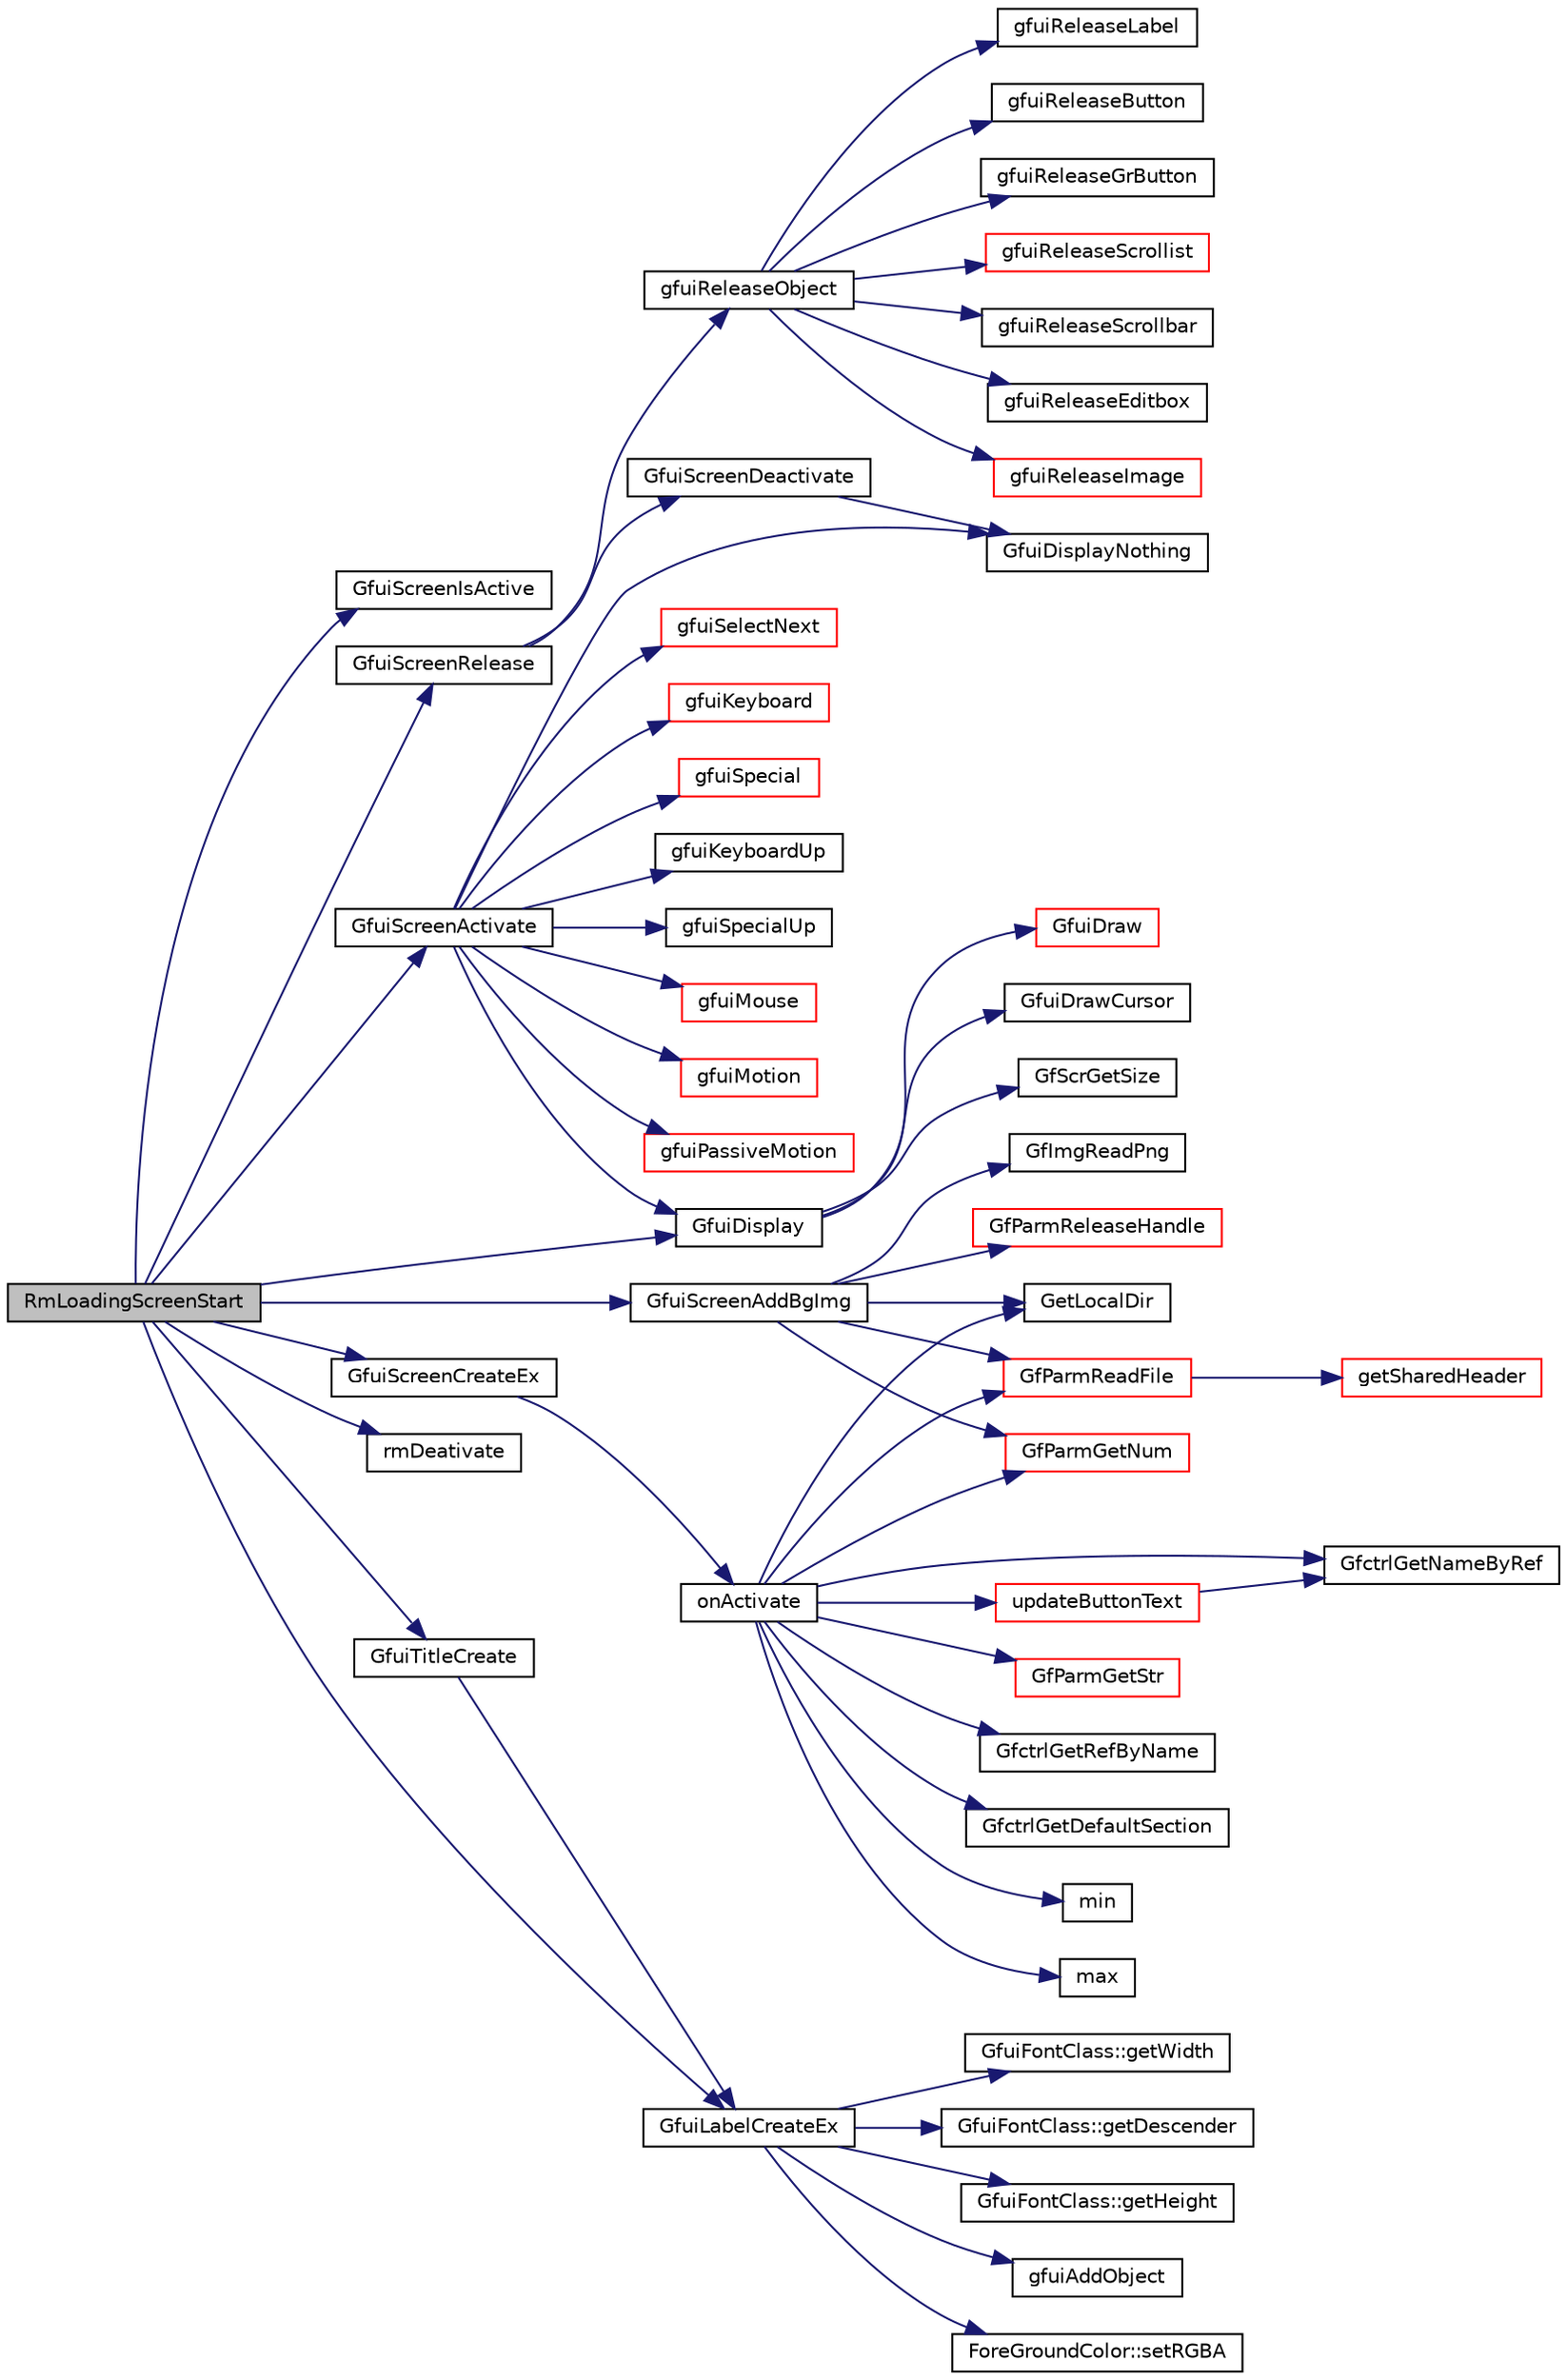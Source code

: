 digraph "RmLoadingScreenStart"
{
  edge [fontname="Helvetica",fontsize="10",labelfontname="Helvetica",labelfontsize="10"];
  node [fontname="Helvetica",fontsize="10",shape=record];
  rankdir="LR";
  Node1 [label="RmLoadingScreenStart",height=0.2,width=0.4,color="black", fillcolor="grey75", style="filled", fontcolor="black"];
  Node1 -> Node2 [color="midnightblue",fontsize="10",style="solid",fontname="Helvetica"];
  Node2 [label="GfuiScreenIsActive",height=0.2,width=0.4,color="black", fillcolor="white", style="filled",URL="$group__gui.html#gad98b470507af1cb637fbd4b97413c18b",tooltip="Tell if the screen is active or not. "];
  Node1 -> Node3 [color="midnightblue",fontsize="10",style="solid",fontname="Helvetica"];
  Node3 [label="GfuiScreenRelease",height=0.2,width=0.4,color="black", fillcolor="white", style="filled",URL="$group__gui.html#ga188b33e2755fc6c39199f60dd60cc6d5",tooltip="Release the given screen. "];
  Node3 -> Node4 [color="midnightblue",fontsize="10",style="solid",fontname="Helvetica"];
  Node4 [label="GfuiScreenDeactivate",height=0.2,width=0.4,color="black", fillcolor="white", style="filled",URL="$group__gui.html#gafcf1d3bd5cbc4b7b001fb1f35d3e1f83",tooltip="Deactivate the current screen. "];
  Node4 -> Node5 [color="midnightblue",fontsize="10",style="solid",fontname="Helvetica"];
  Node5 [label="GfuiDisplayNothing",height=0.2,width=0.4,color="black", fillcolor="white", style="filled",URL="$group__gui.html#gaee94daac7cab61329487b8cca09b5238",tooltip="Dummy display function for glut. "];
  Node3 -> Node6 [color="midnightblue",fontsize="10",style="solid",fontname="Helvetica"];
  Node6 [label="gfuiReleaseObject",height=0.2,width=0.4,color="black", fillcolor="white", style="filled",URL="$gui_8h.html#a88978272c8b0faee3f8b2dd3ab4e707d"];
  Node6 -> Node7 [color="midnightblue",fontsize="10",style="solid",fontname="Helvetica"];
  Node7 [label="gfuiReleaseLabel",height=0.2,width=0.4,color="black", fillcolor="white", style="filled",URL="$gui_8h.html#a6dd4410564ef586b2513b6e07dce87d0"];
  Node6 -> Node8 [color="midnightblue",fontsize="10",style="solid",fontname="Helvetica"];
  Node8 [label="gfuiReleaseButton",height=0.2,width=0.4,color="black", fillcolor="white", style="filled",URL="$gui_8h.html#ae8471f9510a279b708c5f381af14f3b1"];
  Node6 -> Node9 [color="midnightblue",fontsize="10",style="solid",fontname="Helvetica"];
  Node9 [label="gfuiReleaseGrButton",height=0.2,width=0.4,color="black", fillcolor="white", style="filled",URL="$gui_8h.html#a32440e60ae31e63ac50483a210b07441"];
  Node6 -> Node10 [color="midnightblue",fontsize="10",style="solid",fontname="Helvetica"];
  Node10 [label="gfuiReleaseScrollist",height=0.2,width=0.4,color="red", fillcolor="white", style="filled",URL="$gui_8h.html#a9d83a6e1264d364d92db2abe5d3b5dc9"];
  Node6 -> Node11 [color="midnightblue",fontsize="10",style="solid",fontname="Helvetica"];
  Node11 [label="gfuiReleaseScrollbar",height=0.2,width=0.4,color="black", fillcolor="white", style="filled",URL="$gui_8h.html#aff7c8aaa89fc5b28516c4296c2aaefa9"];
  Node6 -> Node12 [color="midnightblue",fontsize="10",style="solid",fontname="Helvetica"];
  Node12 [label="gfuiReleaseEditbox",height=0.2,width=0.4,color="black", fillcolor="white", style="filled",URL="$gui_8h.html#af01b80c840b79ec09f46b0afd1e3ac78"];
  Node6 -> Node13 [color="midnightblue",fontsize="10",style="solid",fontname="Helvetica"];
  Node13 [label="gfuiReleaseImage",height=0.2,width=0.4,color="red", fillcolor="white", style="filled",URL="$gui_8h.html#a8b38cbbe1a1d323ecd6c81b7583ff4bb"];
  Node1 -> Node14 [color="midnightblue",fontsize="10",style="solid",fontname="Helvetica"];
  Node14 [label="GfuiScreenCreateEx",height=0.2,width=0.4,color="black", fillcolor="white", style="filled",URL="$group__gui.html#gad9d378558d1ea2fb3348ef4341f99311",tooltip="Create a screen. "];
  Node14 -> Node15 [color="midnightblue",fontsize="10",style="solid",fontname="Helvetica"];
  Node15 [label="onActivate",height=0.2,width=0.4,color="black", fillcolor="white", style="filled",URL="$controlconfig_8cpp.html#aa648143267724ca9dda4aba973202a20"];
  Node15 -> Node16 [color="midnightblue",fontsize="10",style="solid",fontname="Helvetica"];
  Node16 [label="GetLocalDir",height=0.2,width=0.4,color="black", fillcolor="white", style="filled",URL="$tgf_8cpp.html#ae34eae3991aacabaf9c64025449d8c87"];
  Node15 -> Node17 [color="midnightblue",fontsize="10",style="solid",fontname="Helvetica"];
  Node17 [label="GfParmReadFile",height=0.2,width=0.4,color="red", fillcolor="white", style="filled",URL="$group__paramsfile.html#ga86fccfc1b5f8abf4ef6546896abd1e4f",tooltip="Read parameter set from file and return handle to parameter set. "];
  Node17 -> Node18 [color="midnightblue",fontsize="10",style="solid",fontname="Helvetica"];
  Node18 [label="getSharedHeader",height=0.2,width=0.4,color="red", fillcolor="white", style="filled",URL="$group__paramshelper.html#ga5935841c26ba851b585d1b06a06b04f9",tooltip="Helper function for looking up parameter sets in the cache. "];
  Node15 -> Node19 [color="midnightblue",fontsize="10",style="solid",fontname="Helvetica"];
  Node19 [label="GfctrlGetNameByRef",height=0.2,width=0.4,color="black", fillcolor="white", style="filled",URL="$group__ctrl.html#gaa442694772535f7f366b2a5f15e052fb",tooltip="Get a control name by its reference. "];
  Node15 -> Node20 [color="midnightblue",fontsize="10",style="solid",fontname="Helvetica"];
  Node20 [label="GfParmGetStr",height=0.2,width=0.4,color="red", fillcolor="white", style="filled",URL="$group__paramsdata.html#gaa37bfd1fabd03d24fd50812c2330fa12",tooltip="Get a string parameter from the parameter set handle. "];
  Node15 -> Node21 [color="midnightblue",fontsize="10",style="solid",fontname="Helvetica"];
  Node21 [label="GfctrlGetRefByName",height=0.2,width=0.4,color="black", fillcolor="white", style="filled",URL="$group__ctrl.html#ga2bec3dfaf1e08d7bbf7a49ac2654bcd1",tooltip="Get a control reference by its name. "];
  Node15 -> Node22 [color="midnightblue",fontsize="10",style="solid",fontname="Helvetica"];
  Node22 [label="GfParmGetNum",height=0.2,width=0.4,color="red", fillcolor="white", style="filled",URL="$group__paramsdata.html#ga57d6d6694c94482128c7b7bd6bf0a2e8",tooltip="Get a numerical parameter from the parameter set handle. "];
  Node15 -> Node23 [color="midnightblue",fontsize="10",style="solid",fontname="Helvetica"];
  Node23 [label="GfctrlGetDefaultSection",height=0.2,width=0.4,color="black", fillcolor="white", style="filled",URL="$control_8cpp.html#aeaf9367305a6cb0270c8c52e10b81191"];
  Node15 -> Node24 [color="midnightblue",fontsize="10",style="solid",fontname="Helvetica"];
  Node24 [label="min",height=0.2,width=0.4,color="black", fillcolor="white", style="filled",URL="$_basic_8h.html#a07ea3b7c7ac18b96fd67ba3a6757ceb2"];
  Node15 -> Node25 [color="midnightblue",fontsize="10",style="solid",fontname="Helvetica"];
  Node25 [label="max",height=0.2,width=0.4,color="black", fillcolor="white", style="filled",URL="$_basic_8h.html#a5d2b2bbbf85f9a5ef76ff76cf42a4e69"];
  Node15 -> Node26 [color="midnightblue",fontsize="10",style="solid",fontname="Helvetica"];
  Node26 [label="updateButtonText",height=0.2,width=0.4,color="red", fillcolor="white", style="filled",URL="$controlconfig_8cpp.html#af959d86b3d6a7b6190fb8bdddbf29cf7"];
  Node26 -> Node19 [color="midnightblue",fontsize="10",style="solid",fontname="Helvetica"];
  Node1 -> Node27 [color="midnightblue",fontsize="10",style="solid",fontname="Helvetica"];
  Node27 [label="rmDeativate",height=0.2,width=0.4,color="black", fillcolor="white", style="filled",URL="$loadingscreen_8cpp.html#a0ef1a132ee1bdd085752420bcac117ce"];
  Node1 -> Node28 [color="midnightblue",fontsize="10",style="solid",fontname="Helvetica"];
  Node28 [label="GfuiTitleCreate",height=0.2,width=0.4,color="black", fillcolor="white", style="filled",URL="$group__gui.html#ga2175b7439c4af8f85305dd64b5ebc7a9",tooltip="Add a Title to the screen. "];
  Node28 -> Node29 [color="midnightblue",fontsize="10",style="solid",fontname="Helvetica"];
  Node29 [label="GfuiLabelCreateEx",height=0.2,width=0.4,color="black", fillcolor="white", style="filled",URL="$group__gui.html#gab2495517bb164c00201dedd420cb60ac",tooltip="Create a new label (extended version). "];
  Node29 -> Node30 [color="midnightblue",fontsize="10",style="solid",fontname="Helvetica"];
  Node30 [label="ForeGroundColor::setRGBA",height=0.2,width=0.4,color="black", fillcolor="white", style="filled",URL="$class_fore_ground_color.html#ad998072a2e3c1e468f1cf03888ef369d"];
  Node29 -> Node31 [color="midnightblue",fontsize="10",style="solid",fontname="Helvetica"];
  Node31 [label="GfuiFontClass::getWidth",height=0.2,width=0.4,color="black", fillcolor="white", style="filled",URL="$class_gfui_font_class.html#a96fb79e144b166ac018613a77795b7d0"];
  Node29 -> Node32 [color="midnightblue",fontsize="10",style="solid",fontname="Helvetica"];
  Node32 [label="GfuiFontClass::getDescender",height=0.2,width=0.4,color="black", fillcolor="white", style="filled",URL="$class_gfui_font_class.html#a9285866cfaa26f2db416dec244ede542"];
  Node29 -> Node33 [color="midnightblue",fontsize="10",style="solid",fontname="Helvetica"];
  Node33 [label="GfuiFontClass::getHeight",height=0.2,width=0.4,color="black", fillcolor="white", style="filled",URL="$class_gfui_font_class.html#af7a8622b16d9d8321fa6bcf5a23352a9"];
  Node29 -> Node34 [color="midnightblue",fontsize="10",style="solid",fontname="Helvetica"];
  Node34 [label="gfuiAddObject",height=0.2,width=0.4,color="black", fillcolor="white", style="filled",URL="$gui_8h.html#a94c49170d91c9d6978d7f4405d9ea064"];
  Node1 -> Node29 [color="midnightblue",fontsize="10",style="solid",fontname="Helvetica"];
  Node1 -> Node35 [color="midnightblue",fontsize="10",style="solid",fontname="Helvetica"];
  Node35 [label="GfuiScreenAddBgImg",height=0.2,width=0.4,color="black", fillcolor="white", style="filled",URL="$group__gui.html#ga2d1e0f1edf2ed7b53be750c721de1f0a",tooltip="Add an image background to a screen. "];
  Node35 -> Node16 [color="midnightblue",fontsize="10",style="solid",fontname="Helvetica"];
  Node35 -> Node17 [color="midnightblue",fontsize="10",style="solid",fontname="Helvetica"];
  Node35 -> Node22 [color="midnightblue",fontsize="10",style="solid",fontname="Helvetica"];
  Node35 -> Node36 [color="midnightblue",fontsize="10",style="solid",fontname="Helvetica"];
  Node36 [label="GfImgReadPng",height=0.2,width=0.4,color="black", fillcolor="white", style="filled",URL="$group__img.html#gae1213f2d0c4f49bfdf3b064c342216bd",tooltip="Load an image from disk to a buffer in RGBA mode. "];
  Node35 -> Node37 [color="midnightblue",fontsize="10",style="solid",fontname="Helvetica"];
  Node37 [label="GfParmReleaseHandle",height=0.2,width=0.4,color="red", fillcolor="white", style="filled",URL="$group__paramsfile.html#ga1a1597d2697db41bcb9fdb64a6569761",tooltip="Release given parameter set handle parmHandle. "];
  Node1 -> Node38 [color="midnightblue",fontsize="10",style="solid",fontname="Helvetica"];
  Node38 [label="GfuiScreenActivate",height=0.2,width=0.4,color="black", fillcolor="white", style="filled",URL="$group__gui.html#gadbbca757848adfdf2719c4678e30a0a2",tooltip="Activate a screen and make it current. "];
  Node38 -> Node39 [color="midnightblue",fontsize="10",style="solid",fontname="Helvetica"];
  Node39 [label="gfuiKeyboard",height=0.2,width=0.4,color="red", fillcolor="white", style="filled",URL="$gui_8cpp.html#a3619be0bdc95141c110ee218eb7e62e4"];
  Node38 -> Node40 [color="midnightblue",fontsize="10",style="solid",fontname="Helvetica"];
  Node40 [label="gfuiSpecial",height=0.2,width=0.4,color="red", fillcolor="white", style="filled",URL="$gui_8cpp.html#a2c8de10f1d60582218355213db409b9a"];
  Node38 -> Node41 [color="midnightblue",fontsize="10",style="solid",fontname="Helvetica"];
  Node41 [label="gfuiKeyboardUp",height=0.2,width=0.4,color="black", fillcolor="white", style="filled",URL="$gui_8cpp.html#a3e2bd83ae849b7ca7f8e40ec65e6581e"];
  Node38 -> Node42 [color="midnightblue",fontsize="10",style="solid",fontname="Helvetica"];
  Node42 [label="gfuiSpecialUp",height=0.2,width=0.4,color="black", fillcolor="white", style="filled",URL="$gui_8cpp.html#acb5f70914d40bfcb79bed5a5a4446e85"];
  Node38 -> Node43 [color="midnightblue",fontsize="10",style="solid",fontname="Helvetica"];
  Node43 [label="gfuiMouse",height=0.2,width=0.4,color="red", fillcolor="white", style="filled",URL="$gui_8cpp.html#ade1f47865ce9b44d82919d7ff112eed7"];
  Node38 -> Node44 [color="midnightblue",fontsize="10",style="solid",fontname="Helvetica"];
  Node44 [label="gfuiMotion",height=0.2,width=0.4,color="red", fillcolor="white", style="filled",URL="$gui_8cpp.html#aa59dac80c8fd096eab17e7311a111b27"];
  Node38 -> Node45 [color="midnightblue",fontsize="10",style="solid",fontname="Helvetica"];
  Node45 [label="gfuiPassiveMotion",height=0.2,width=0.4,color="red", fillcolor="white", style="filled",URL="$gui_8cpp.html#a522b86e9eae7540ee8340f5f3aca9e00"];
  Node38 -> Node46 [color="midnightblue",fontsize="10",style="solid",fontname="Helvetica"];
  Node46 [label="gfuiSelectNext",height=0.2,width=0.4,color="red", fillcolor="white", style="filled",URL="$gui_8h.html#a7a6da8d971b522d762eecf0081c42ba0"];
  Node38 -> Node47 [color="midnightblue",fontsize="10",style="solid",fontname="Helvetica"];
  Node47 [label="GfuiDisplay",height=0.2,width=0.4,color="black", fillcolor="white", style="filled",URL="$group__gui.html#ga556f4f79d6831b2c3f8d152471b7e1c9",tooltip="Display function for the GUI to be called during redisplay of glut. "];
  Node47 -> Node48 [color="midnightblue",fontsize="10",style="solid",fontname="Helvetica"];
  Node48 [label="GfScrGetSize",height=0.2,width=0.4,color="black", fillcolor="white", style="filled",URL="$group__screen.html#gadcb66ba3f12ba1cb4c98367898c7f432",tooltip="Get the screen and viewport sizes. "];
  Node47 -> Node49 [color="midnightblue",fontsize="10",style="solid",fontname="Helvetica"];
  Node49 [label="GfuiDraw",height=0.2,width=0.4,color="red", fillcolor="white", style="filled",URL="$gui_8h.html#a564fce5b185b3c92b85c7b16b6187e2c"];
  Node47 -> Node50 [color="midnightblue",fontsize="10",style="solid",fontname="Helvetica"];
  Node50 [label="GfuiDrawCursor",height=0.2,width=0.4,color="black", fillcolor="white", style="filled",URL="$gui_8h.html#a2b5094a549ab8d717c1adce3a25aa4d6"];
  Node38 -> Node5 [color="midnightblue",fontsize="10",style="solid",fontname="Helvetica"];
  Node1 -> Node47 [color="midnightblue",fontsize="10",style="solid",fontname="Helvetica"];
}
